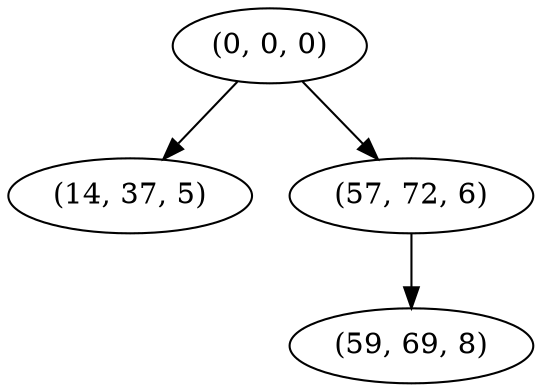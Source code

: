 digraph tree {
    "(0, 0, 0)";
    "(14, 37, 5)";
    "(57, 72, 6)";
    "(59, 69, 8)";
    "(0, 0, 0)" -> "(14, 37, 5)";
    "(0, 0, 0)" -> "(57, 72, 6)";
    "(57, 72, 6)" -> "(59, 69, 8)";
}
